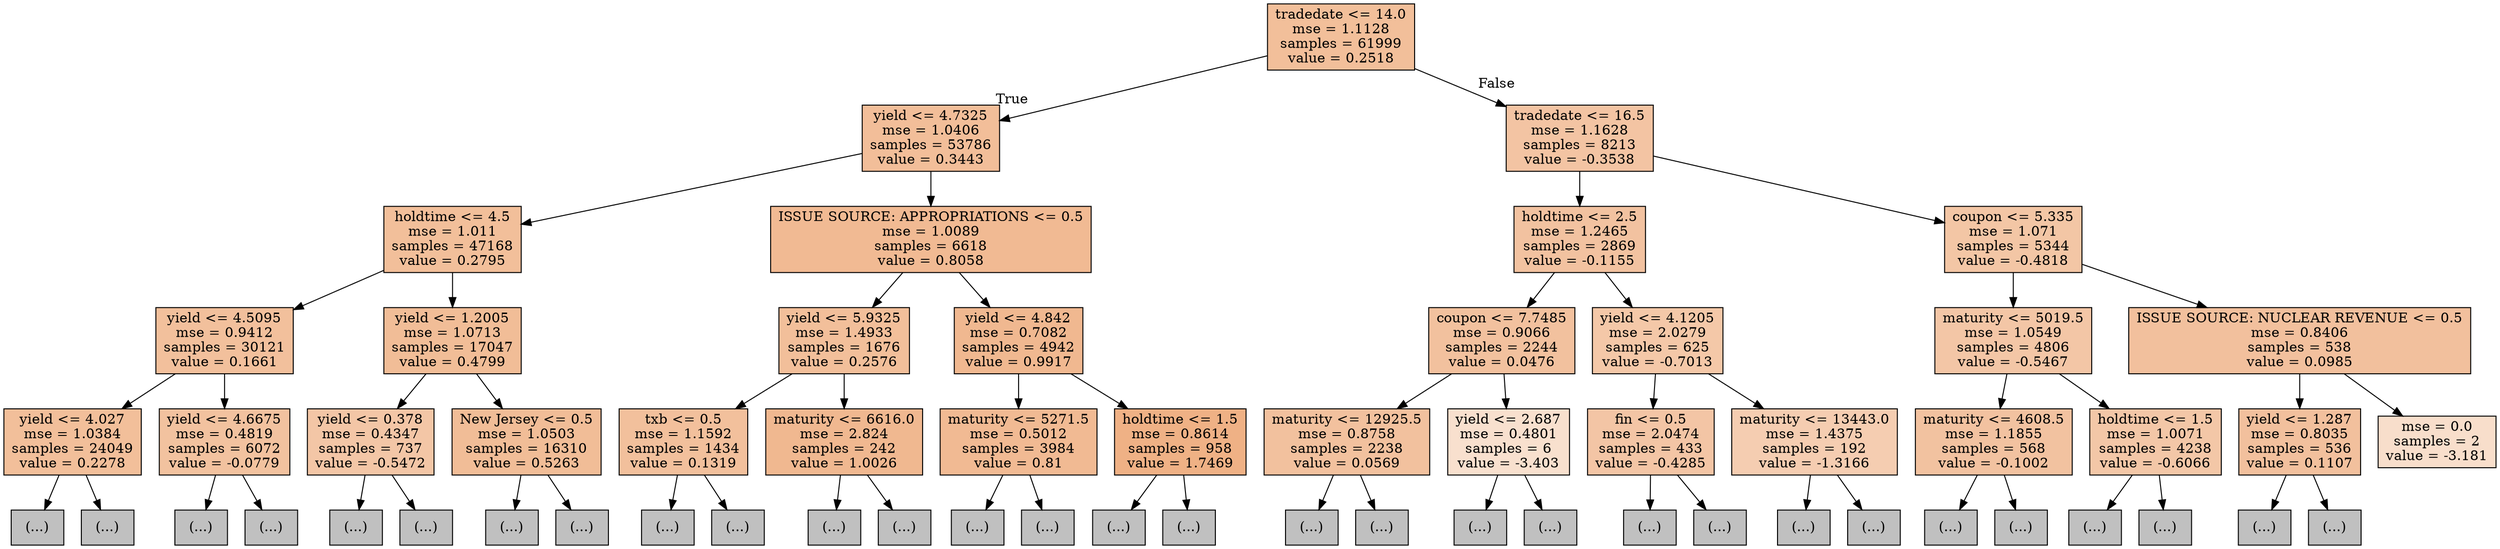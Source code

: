 digraph Tree {
node [shape=box, style="filled", color="black"] ;
0 [label="tradedate <= 14.0\nmse = 1.1128\nsamples = 61999\nvalue = 0.2518", fillcolor="#e5813981"] ;
1 [label="yield <= 4.7325\nmse = 1.0406\nsamples = 53786\nvalue = 0.3443", fillcolor="#e5813983"] ;
0 -> 1 [labeldistance=2.5, labelangle=45, headlabel="True"] ;
2 [label="holdtime <= 4.5\nmse = 1.011\nsamples = 47168\nvalue = 0.2795", fillcolor="#e5813981"] ;
1 -> 2 ;
3 [label="yield <= 4.5095\nmse = 0.9412\nsamples = 30121\nvalue = 0.1661", fillcolor="#e581397f"] ;
2 -> 3 ;
4 [label="yield <= 4.027\nmse = 1.0384\nsamples = 24049\nvalue = 0.2278", fillcolor="#e5813981"] ;
3 -> 4 ;
5 [label="(...)", fillcolor="#C0C0C0"] ;
4 -> 5 ;
6182 [label="(...)", fillcolor="#C0C0C0"] ;
4 -> 6182 ;
6727 [label="yield <= 4.6675\nmse = 0.4819\nsamples = 6072\nvalue = -0.0779", fillcolor="#e581397b"] ;
3 -> 6727 ;
6728 [label="(...)", fillcolor="#C0C0C0"] ;
6727 -> 6728 ;
7037 [label="(...)", fillcolor="#C0C0C0"] ;
6727 -> 7037 ;
7214 [label="yield <= 1.2005\nmse = 1.0713\nsamples = 17047\nvalue = 0.4799", fillcolor="#e5813985"] ;
2 -> 7214 ;
7215 [label="yield <= 0.378\nmse = 0.4347\nsamples = 737\nvalue = -0.5472", fillcolor="#e5813972"] ;
7214 -> 7215 ;
7216 [label="(...)", fillcolor="#C0C0C0"] ;
7215 -> 7216 ;
7239 [label="(...)", fillcolor="#C0C0C0"] ;
7215 -> 7239 ;
7646 [label="New Jersey <= 0.5\nmse = 1.0503\nsamples = 16310\nvalue = 0.5263", fillcolor="#e5813986"] ;
7214 -> 7646 ;
7647 [label="(...)", fillcolor="#C0C0C0"] ;
7646 -> 7647 ;
11118 [label="(...)", fillcolor="#C0C0C0"] ;
7646 -> 11118 ;
11519 [label="ISSUE SOURCE: APPROPRIATIONS <= 0.5\nmse = 1.0089\nsamples = 6618\nvalue = 0.8058", fillcolor="#e581398b"] ;
1 -> 11519 ;
11520 [label="yield <= 5.9325\nmse = 1.4933\nsamples = 1676\nvalue = 0.2576", fillcolor="#e5813981"] ;
11519 -> 11520 ;
11521 [label="txb <= 0.5\nmse = 1.1592\nsamples = 1434\nvalue = 0.1319", fillcolor="#e581397f"] ;
11520 -> 11521 ;
11522 [label="(...)", fillcolor="#C0C0C0"] ;
11521 -> 11522 ;
11999 [label="(...)", fillcolor="#C0C0C0"] ;
11521 -> 11999 ;
12098 [label="maturity <= 6616.0\nmse = 2.824\nsamples = 242\nvalue = 1.0026", fillcolor="#e581398f"] ;
11520 -> 12098 ;
12099 [label="(...)", fillcolor="#C0C0C0"] ;
12098 -> 12099 ;
12212 [label="(...)", fillcolor="#C0C0C0"] ;
12098 -> 12212 ;
12279 [label="yield <= 4.842\nmse = 0.7082\nsamples = 4942\nvalue = 0.9917", fillcolor="#e581398f"] ;
11519 -> 12279 ;
12280 [label="maturity <= 5271.5\nmse = 0.5012\nsamples = 3984\nvalue = 0.81", fillcolor="#e581398b"] ;
12279 -> 12280 ;
12281 [label="(...)", fillcolor="#C0C0C0"] ;
12280 -> 12281 ;
12358 [label="(...)", fillcolor="#C0C0C0"] ;
12280 -> 12358 ;
12649 [label="holdtime <= 1.5\nmse = 0.8614\nsamples = 958\nvalue = 1.7469", fillcolor="#e581399d"] ;
12279 -> 12649 ;
12650 [label="(...)", fillcolor="#C0C0C0"] ;
12649 -> 12650 ;
12703 [label="(...)", fillcolor="#C0C0C0"] ;
12649 -> 12703 ;
12868 [label="tradedate <= 16.5\nmse = 1.1628\nsamples = 8213\nvalue = -0.3538", fillcolor="#e5813976"] ;
0 -> 12868 [labeldistance=2.5, labelangle=-45, headlabel="False"] ;
12869 [label="holdtime <= 2.5\nmse = 1.2465\nsamples = 2869\nvalue = -0.1155", fillcolor="#e581397a"] ;
12868 -> 12869 ;
12870 [label="coupon <= 7.7485\nmse = 0.9066\nsamples = 2244\nvalue = 0.0476", fillcolor="#e581397d"] ;
12869 -> 12870 ;
12871 [label="maturity <= 12925.5\nmse = 0.8758\nsamples = 2238\nvalue = 0.0569", fillcolor="#e581397d"] ;
12870 -> 12871 ;
12872 [label="(...)", fillcolor="#C0C0C0"] ;
12871 -> 12872 ;
13711 [label="(...)", fillcolor="#C0C0C0"] ;
12871 -> 13711 ;
13746 [label="yield <= 2.687\nmse = 0.4801\nsamples = 6\nvalue = -3.403", fillcolor="#e581393e"] ;
12870 -> 13746 ;
13747 [label="(...)", fillcolor="#C0C0C0"] ;
13746 -> 13747 ;
13748 [label="(...)", fillcolor="#C0C0C0"] ;
13746 -> 13748 ;
13749 [label="yield <= 4.1205\nmse = 2.0279\nsamples = 625\nvalue = -0.7013", fillcolor="#e581396f"] ;
12869 -> 13749 ;
13750 [label="fin <= 0.5\nmse = 2.0474\nsamples = 433\nvalue = -0.4285", fillcolor="#e5813974"] ;
13749 -> 13750 ;
13751 [label="(...)", fillcolor="#C0C0C0"] ;
13750 -> 13751 ;
14076 [label="(...)", fillcolor="#C0C0C0"] ;
13750 -> 14076 ;
14103 [label="maturity <= 13443.0\nmse = 1.4375\nsamples = 192\nvalue = -1.3166", fillcolor="#e5813964"] ;
13749 -> 14103 ;
14104 [label="(...)", fillcolor="#C0C0C0"] ;
14103 -> 14104 ;
14171 [label="(...)", fillcolor="#C0C0C0"] ;
14103 -> 14171 ;
14174 [label="coupon <= 5.335\nmse = 1.071\nsamples = 5344\nvalue = -0.4818", fillcolor="#e5813973"] ;
12868 -> 14174 ;
14175 [label="maturity <= 5019.5\nmse = 1.0549\nsamples = 4806\nvalue = -0.5467", fillcolor="#e5813972"] ;
14174 -> 14175 ;
14176 [label="maturity <= 4608.5\nmse = 1.1855\nsamples = 568\nvalue = -0.1002", fillcolor="#e581397a"] ;
14175 -> 14176 ;
14177 [label="(...)", fillcolor="#C0C0C0"] ;
14176 -> 14177 ;
14654 [label="(...)", fillcolor="#C0C0C0"] ;
14176 -> 14654 ;
14693 [label="holdtime <= 1.5\nmse = 1.0071\nsamples = 4238\nvalue = -0.6066", fillcolor="#e5813971"] ;
14175 -> 14693 ;
14694 [label="(...)", fillcolor="#C0C0C0"] ;
14693 -> 14694 ;
15345 [label="(...)", fillcolor="#C0C0C0"] ;
14693 -> 15345 ;
15616 [label="ISSUE SOURCE: NUCLEAR REVENUE <= 0.5\nmse = 0.8406\nsamples = 538\nvalue = 0.0985", fillcolor="#e581397e"] ;
14174 -> 15616 ;
15617 [label="yield <= 1.287\nmse = 0.8035\nsamples = 536\nvalue = 0.1107", fillcolor="#e581397e"] ;
15616 -> 15617 ;
15618 [label="(...)", fillcolor="#C0C0C0"] ;
15617 -> 15618 ;
15697 [label="(...)", fillcolor="#C0C0C0"] ;
15617 -> 15697 ;
15882 [label="mse = 0.0\nsamples = 2\nvalue = -3.181", fillcolor="#e5813942"] ;
15616 -> 15882 ;
}